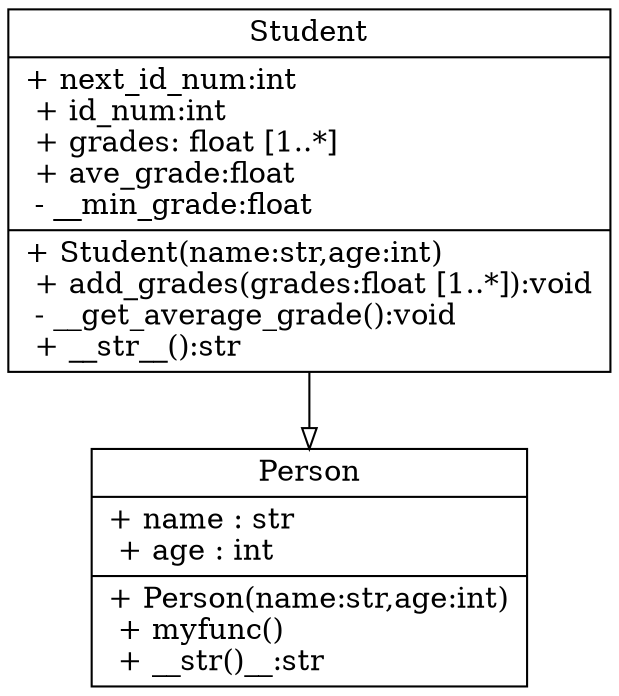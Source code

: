 digraph "classes" {
"Person" [shape="record"
         label="{Person| 
               + name : str\l 
               + age : int\l|
               + Person(name:str,age:int)\l
               + myfunc()\l
               + __str()__:str\l}"];

"Student" [shape="record"
           label="{Student| 
               + next_id_num:int\l 
               + id_num:int\l
               + grades: float [1..*]\l
               + ave_grade:float\l  
               - __min_grade:float \l|
               + Student(name:str,age:int)\l
               + add_grades(grades:float [1..*]):void\l
               - __get_average_grade():void\l
               + __str__():str\l}",
           ];

"Student"->"Person"  [arrowhead="empty"];
}
